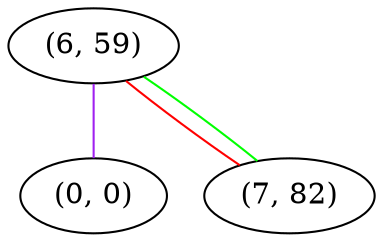 graph "" {
"(6, 59)";
"(0, 0)";
"(7, 82)";
"(6, 59)" -- "(0, 0)"  [color=purple, key=0, weight=4];
"(6, 59)" -- "(7, 82)"  [color=red, key=0, weight=1];
"(6, 59)" -- "(7, 82)"  [color=green, key=1, weight=2];
}
